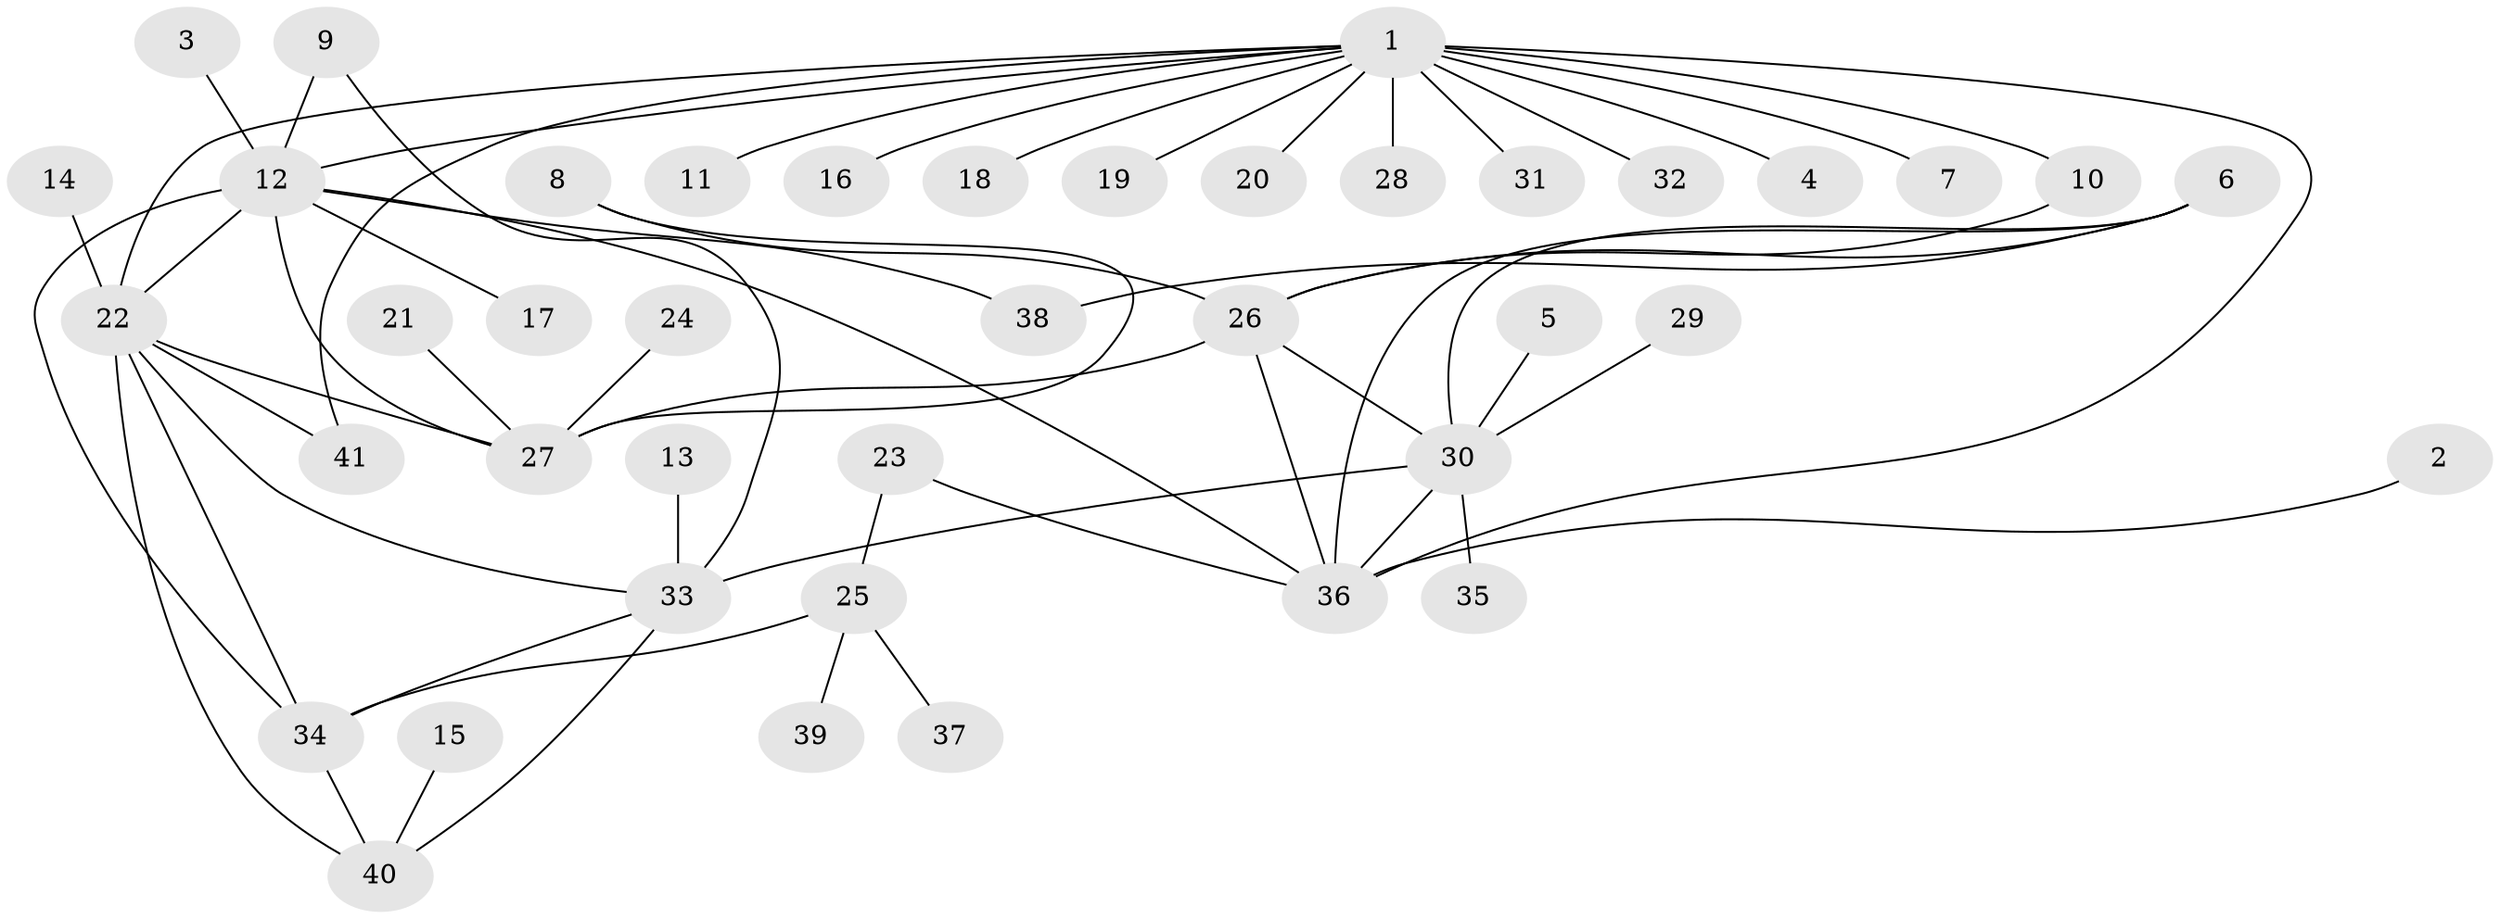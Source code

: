 // original degree distribution, {5: 0.1111111111111111, 15: 0.012345679012345678, 4: 0.037037037037037035, 9: 0.037037037037037035, 10: 0.012345679012345678, 8: 0.024691358024691357, 7: 0.012345679012345678, 6: 0.012345679012345678, 1: 0.5679012345679012, 3: 0.024691358024691357, 2: 0.14814814814814814}
// Generated by graph-tools (version 1.1) at 2025/26/03/09/25 03:26:46]
// undirected, 41 vertices, 58 edges
graph export_dot {
graph [start="1"]
  node [color=gray90,style=filled];
  1;
  2;
  3;
  4;
  5;
  6;
  7;
  8;
  9;
  10;
  11;
  12;
  13;
  14;
  15;
  16;
  17;
  18;
  19;
  20;
  21;
  22;
  23;
  24;
  25;
  26;
  27;
  28;
  29;
  30;
  31;
  32;
  33;
  34;
  35;
  36;
  37;
  38;
  39;
  40;
  41;
  1 -- 4 [weight=1.0];
  1 -- 7 [weight=1.0];
  1 -- 10 [weight=3.0];
  1 -- 11 [weight=1.0];
  1 -- 12 [weight=1.0];
  1 -- 16 [weight=1.0];
  1 -- 18 [weight=1.0];
  1 -- 19 [weight=1.0];
  1 -- 20 [weight=1.0];
  1 -- 22 [weight=1.0];
  1 -- 28 [weight=1.0];
  1 -- 31 [weight=1.0];
  1 -- 32 [weight=1.0];
  1 -- 36 [weight=1.0];
  1 -- 41 [weight=1.0];
  2 -- 36 [weight=1.0];
  3 -- 12 [weight=1.0];
  5 -- 30 [weight=1.0];
  6 -- 26 [weight=1.0];
  6 -- 30 [weight=1.0];
  6 -- 36 [weight=1.0];
  6 -- 38 [weight=1.0];
  8 -- 26 [weight=2.0];
  8 -- 27 [weight=1.0];
  9 -- 12 [weight=3.0];
  9 -- 33 [weight=2.0];
  10 -- 26 [weight=1.0];
  12 -- 17 [weight=1.0];
  12 -- 22 [weight=1.0];
  12 -- 27 [weight=1.0];
  12 -- 34 [weight=1.0];
  12 -- 36 [weight=1.0];
  12 -- 38 [weight=1.0];
  13 -- 33 [weight=1.0];
  14 -- 22 [weight=1.0];
  15 -- 40 [weight=1.0];
  21 -- 27 [weight=1.0];
  22 -- 27 [weight=1.0];
  22 -- 33 [weight=1.0];
  22 -- 34 [weight=1.0];
  22 -- 40 [weight=1.0];
  22 -- 41 [weight=1.0];
  23 -- 25 [weight=1.0];
  23 -- 36 [weight=1.0];
  24 -- 27 [weight=1.0];
  25 -- 34 [weight=1.0];
  25 -- 37 [weight=1.0];
  25 -- 39 [weight=1.0];
  26 -- 27 [weight=2.0];
  26 -- 30 [weight=1.0];
  26 -- 36 [weight=1.0];
  29 -- 30 [weight=1.0];
  30 -- 33 [weight=1.0];
  30 -- 35 [weight=1.0];
  30 -- 36 [weight=1.0];
  33 -- 34 [weight=1.0];
  33 -- 40 [weight=1.0];
  34 -- 40 [weight=1.0];
}
